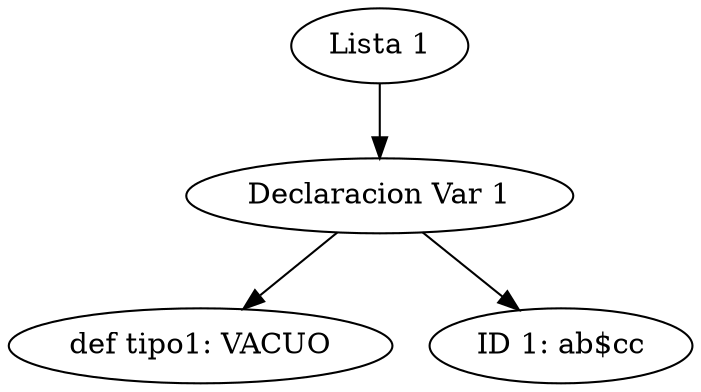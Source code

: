digraph G {
	"Lista 1" -> "Declaracion Var 1"
	"Declaracion Var 1" -> "def tipo1: VACUO" 
	"Declaracion Var 1" -> "ID 1: ab$cc" 
}